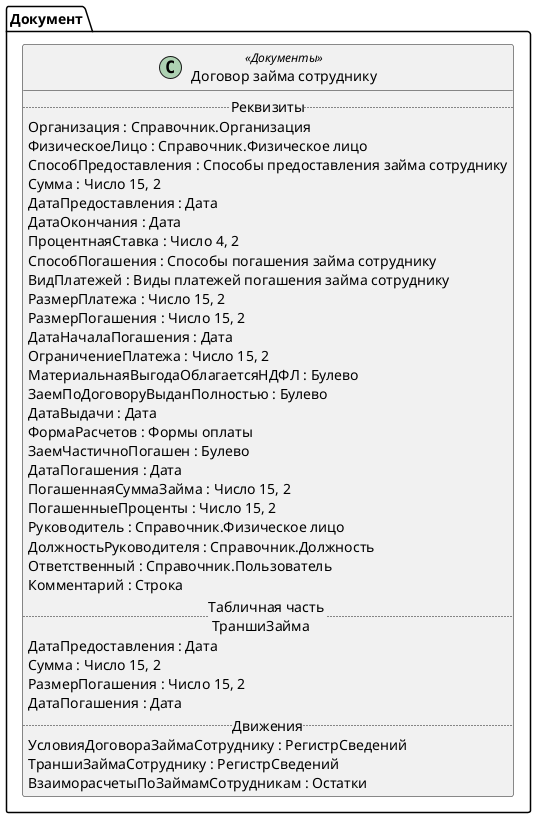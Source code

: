 ﻿@startuml ДоговорЗаймаСотруднику
'!include templates.wsd
'..\include templates.wsd
class Документ.ДоговорЗаймаСотруднику as "Договор займа сотруднику" <<Документы>>
{
..Реквизиты..
Организация : Справочник.Организация
ФизическоеЛицо : Справочник.Физическое лицо
СпособПредоставления : Способы предоставления займа сотруднику
Сумма : Число 15, 2
ДатаПредоставления : Дата
ДатаОкончания : Дата
ПроцентнаяСтавка : Число 4, 2
СпособПогашения : Способы погашения займа сотруднику
ВидПлатежей : Виды платежей погашения займа сотруднику
РазмерПлатежа : Число 15, 2
РазмерПогашения : Число 15, 2
ДатаНачалаПогашения : Дата
ОграничениеПлатежа : Число 15, 2
МатериальнаяВыгодаОблагаетсяНДФЛ : Булево
ЗаемПоДоговоруВыданПолностью : Булево
ДатаВыдачи : Дата
ФормаРасчетов : Формы оплаты
ЗаемЧастичноПогашен : Булево
ДатаПогашения : Дата
ПогашеннаяСуммаЗайма : Число 15, 2
ПогашенныеПроценты : Число 15, 2
Руководитель : Справочник.Физическое лицо
ДолжностьРуководителя : Справочник.Должность
Ответственный : Справочник.Пользователь
Комментарий : Строка
..Табличная часть \n ТраншиЗайма..
ДатаПредоставления : Дата
Сумма : Число 15, 2
РазмерПогашения : Число 15, 2
ДатаПогашения : Дата
..Движения..
УсловияДоговораЗаймаСотруднику : РегистрСведений
ТраншиЗаймаСотруднику : РегистрСведений
ВзаиморасчетыПоЗаймамСотрудникам : Остатки
}
@enduml
